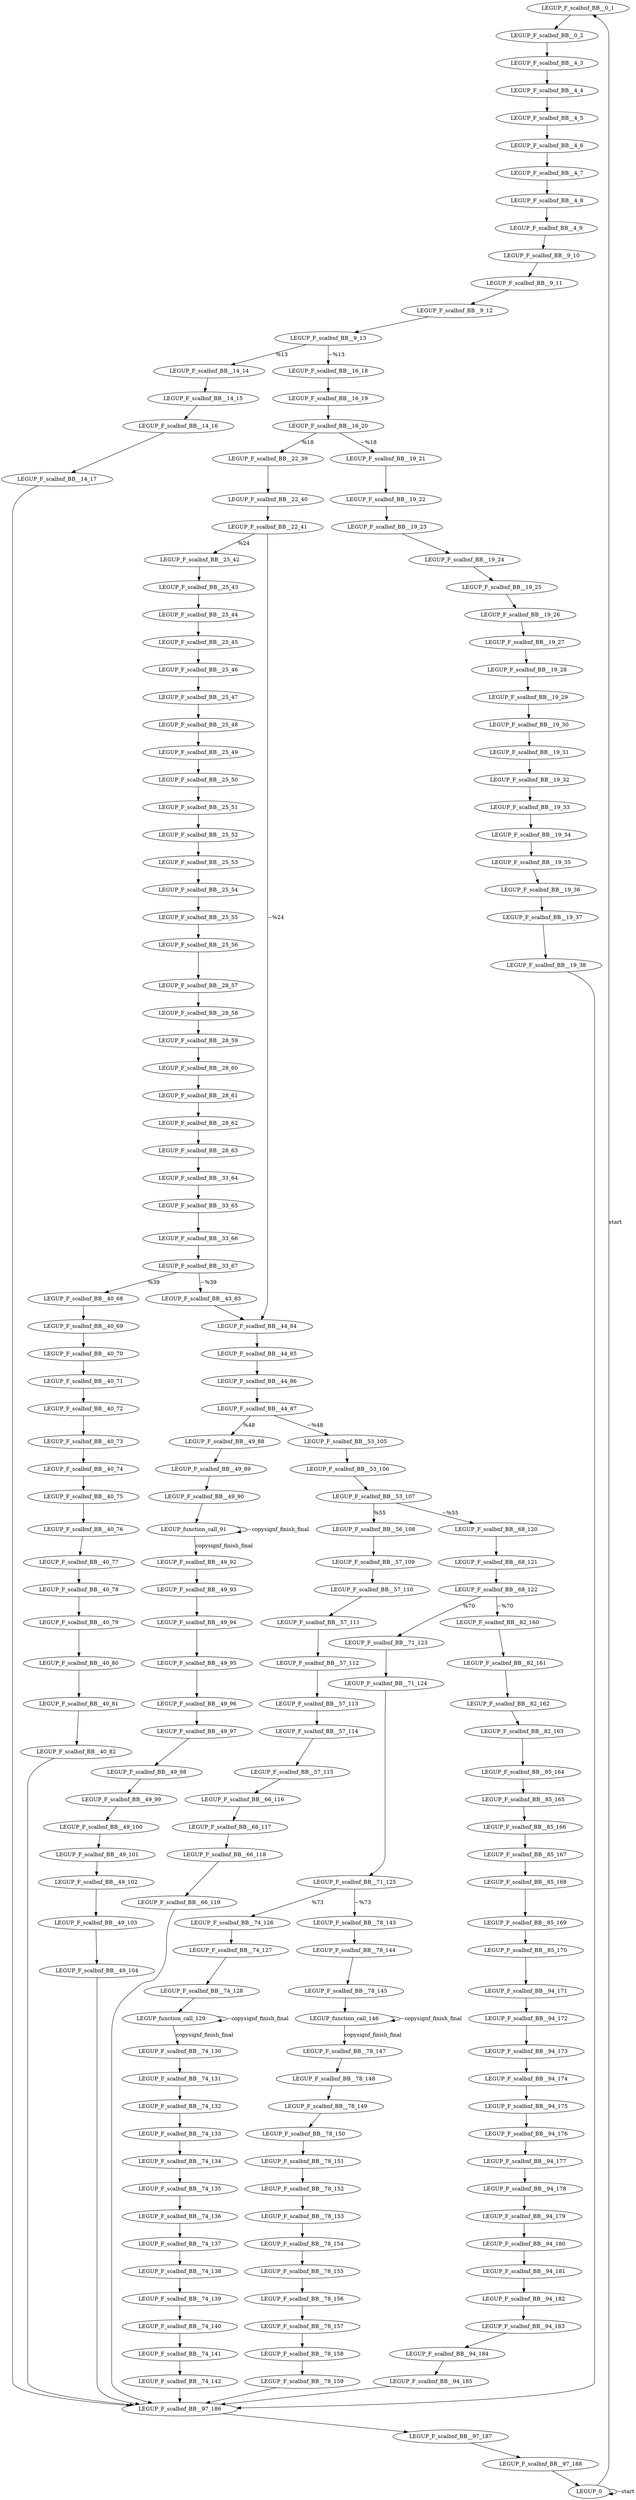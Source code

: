 digraph {
Node0x2ce14a0[label="LEGUP_F_scalbnf_BB__0_1"];
Node0x2ce1300[label="LEGUP_0"];
Node0x2ce1300 -> Node0x2ce14a0[label="start"];
Node0x2ce1300 -> Node0x2ce1300[label="~start"];
Node0x2ce3780[label="LEGUP_F_scalbnf_BB__0_2"];
Node0x2ce14a0 -> Node0x2ce3780;
Node0x2ce15f0[label="LEGUP_F_scalbnf_BB__4_3"];
Node0x2ce3780 -> Node0x2ce15f0;
Node0x2ce3870[label="LEGUP_F_scalbnf_BB__4_4"];
Node0x2ce15f0 -> Node0x2ce3870;
Node0x2ce3940[label="LEGUP_F_scalbnf_BB__4_5"];
Node0x2ce3870 -> Node0x2ce3940;
Node0x2d24c00[label="LEGUP_F_scalbnf_BB__4_6"];
Node0x2ce3940 -> Node0x2d24c00;
Node0x2d24cd0[label="LEGUP_F_scalbnf_BB__4_7"];
Node0x2d24c00 -> Node0x2d24cd0;
Node0x2d24da0[label="LEGUP_F_scalbnf_BB__4_8"];
Node0x2d24cd0 -> Node0x2d24da0;
Node0x2d24e70[label="LEGUP_F_scalbnf_BB__4_9"];
Node0x2d24da0 -> Node0x2d24e70;
Node0x2ce1740[label="LEGUP_F_scalbnf_BB__9_10"];
Node0x2d24e70 -> Node0x2ce1740;
Node0x2d25320[label="LEGUP_F_scalbnf_BB__9_11"];
Node0x2ce1740 -> Node0x2d25320;
Node0x2d253f0[label="LEGUP_F_scalbnf_BB__9_12"];
Node0x2d25320 -> Node0x2d253f0;
Node0x2d254c0[label="LEGUP_F_scalbnf_BB__9_13"];
Node0x2d253f0 -> Node0x2d254c0;
Node0x2ce1890[label="LEGUP_F_scalbnf_BB__14_14"];
Node0x2d254c0 -> Node0x2ce1890[label="%13"];
Node0x2ce19e0[label="LEGUP_F_scalbnf_BB__16_18"];
Node0x2d254c0 -> Node0x2ce19e0[label="~%13"];
Node0x2d256b0[label="LEGUP_F_scalbnf_BB__14_15"];
Node0x2ce1890 -> Node0x2d256b0;
Node0x2d25780[label="LEGUP_F_scalbnf_BB__14_16"];
Node0x2d256b0 -> Node0x2d25780;
Node0x2d25850[label="LEGUP_F_scalbnf_BB__14_17"];
Node0x2d25780 -> Node0x2d25850;
Node0x2ce3570[label="LEGUP_F_scalbnf_BB__97_186"];
Node0x2d25850 -> Node0x2ce3570;
Node0x2d25980[label="LEGUP_F_scalbnf_BB__16_19"];
Node0x2ce19e0 -> Node0x2d25980;
Node0x2d25a50[label="LEGUP_F_scalbnf_BB__16_20"];
Node0x2d25980 -> Node0x2d25a50;
Node0x2ce1c80[label="LEGUP_F_scalbnf_BB__22_39"];
Node0x2d25a50 -> Node0x2ce1c80[label="%18"];
Node0x2ce1b30[label="LEGUP_F_scalbnf_BB__19_21"];
Node0x2d25a50 -> Node0x2ce1b30[label="~%18"];
Node0x2d25bc0[label="LEGUP_F_scalbnf_BB__19_22"];
Node0x2ce1b30 -> Node0x2d25bc0;
Node0x2d25c90[label="LEGUP_F_scalbnf_BB__19_23"];
Node0x2d25bc0 -> Node0x2d25c90;
Node0x2d25d60[label="LEGUP_F_scalbnf_BB__19_24"];
Node0x2d25c90 -> Node0x2d25d60;
Node0x2d25e30[label="LEGUP_F_scalbnf_BB__19_25"];
Node0x2d25d60 -> Node0x2d25e30;
Node0x2d25f00[label="LEGUP_F_scalbnf_BB__19_26"];
Node0x2d25e30 -> Node0x2d25f00;
Node0x2d25fd0[label="LEGUP_F_scalbnf_BB__19_27"];
Node0x2d25f00 -> Node0x2d25fd0;
Node0x2d260a0[label="LEGUP_F_scalbnf_BB__19_28"];
Node0x2d25fd0 -> Node0x2d260a0;
Node0x2d26170[label="LEGUP_F_scalbnf_BB__19_29"];
Node0x2d260a0 -> Node0x2d26170;
Node0x2d26240[label="LEGUP_F_scalbnf_BB__19_30"];
Node0x2d26170 -> Node0x2d26240;
Node0x2d26310[label="LEGUP_F_scalbnf_BB__19_31"];
Node0x2d26240 -> Node0x2d26310;
Node0x2d263e0[label="LEGUP_F_scalbnf_BB__19_32"];
Node0x2d26310 -> Node0x2d263e0;
Node0x2d264b0[label="LEGUP_F_scalbnf_BB__19_33"];
Node0x2d263e0 -> Node0x2d264b0;
Node0x2d26580[label="LEGUP_F_scalbnf_BB__19_34"];
Node0x2d264b0 -> Node0x2d26580;
Node0x2d26680[label="LEGUP_F_scalbnf_BB__19_35"];
Node0x2d26580 -> Node0x2d26680;
Node0x2d26780[label="LEGUP_F_scalbnf_BB__19_36"];
Node0x2d26680 -> Node0x2d26780;
Node0x2d26880[label="LEGUP_F_scalbnf_BB__19_37"];
Node0x2d26780 -> Node0x2d26880;
Node0x2d26980[label="LEGUP_F_scalbnf_BB__19_38"];
Node0x2d26880 -> Node0x2d26980;
Node0x2d26980 -> Node0x2ce3570;
Node0x2d26e80[label="LEGUP_F_scalbnf_BB__22_40"];
Node0x2ce1c80 -> Node0x2d26e80;
Node0x2d26f50[label="LEGUP_F_scalbnf_BB__22_41"];
Node0x2d26e80 -> Node0x2d26f50;
Node0x2ce1dd0[label="LEGUP_F_scalbnf_BB__25_42"];
Node0x2d26f50 -> Node0x2ce1dd0[label="%24"];
Node0x2ce2460[label="LEGUP_F_scalbnf_BB__44_84"];
Node0x2d26f50 -> Node0x2ce2460[label="~%24"];
Node0x2d27120[label="LEGUP_F_scalbnf_BB__25_43"];
Node0x2ce1dd0 -> Node0x2d27120;
Node0x2d271f0[label="LEGUP_F_scalbnf_BB__25_44"];
Node0x2d27120 -> Node0x2d271f0;
Node0x2d272c0[label="LEGUP_F_scalbnf_BB__25_45"];
Node0x2d271f0 -> Node0x2d272c0;
Node0x2d27390[label="LEGUP_F_scalbnf_BB__25_46"];
Node0x2d272c0 -> Node0x2d27390;
Node0x2d27460[label="LEGUP_F_scalbnf_BB__25_47"];
Node0x2d27390 -> Node0x2d27460;
Node0x2d27560[label="LEGUP_F_scalbnf_BB__25_48"];
Node0x2d27460 -> Node0x2d27560;
Node0x2d27660[label="LEGUP_F_scalbnf_BB__25_49"];
Node0x2d27560 -> Node0x2d27660;
Node0x2d27760[label="LEGUP_F_scalbnf_BB__25_50"];
Node0x2d27660 -> Node0x2d27760;
Node0x2d27860[label="LEGUP_F_scalbnf_BB__25_51"];
Node0x2d27760 -> Node0x2d27860;
Node0x2d27960[label="LEGUP_F_scalbnf_BB__25_52"];
Node0x2d27860 -> Node0x2d27960;
Node0x2d27e40[label="LEGUP_F_scalbnf_BB__25_53"];
Node0x2d27960 -> Node0x2d27e40;
Node0x2d27f40[label="LEGUP_F_scalbnf_BB__25_54"];
Node0x2d27e40 -> Node0x2d27f40;
Node0x2d28040[label="LEGUP_F_scalbnf_BB__25_55"];
Node0x2d27f40 -> Node0x2d28040;
Node0x2d28140[label="LEGUP_F_scalbnf_BB__25_56"];
Node0x2d28040 -> Node0x2d28140;
Node0x2ce1f20[label="LEGUP_F_scalbnf_BB__28_57"];
Node0x2d28140 -> Node0x2ce1f20;
Node0x2d28350[label="LEGUP_F_scalbnf_BB__28_58"];
Node0x2ce1f20 -> Node0x2d28350;
Node0x2d28420[label="LEGUP_F_scalbnf_BB__28_59"];
Node0x2d28350 -> Node0x2d28420;
Node0x2d284f0[label="LEGUP_F_scalbnf_BB__28_60"];
Node0x2d28420 -> Node0x2d284f0;
Node0x2d285c0[label="LEGUP_F_scalbnf_BB__28_61"];
Node0x2d284f0 -> Node0x2d285c0;
Node0x2d286c0[label="LEGUP_F_scalbnf_BB__28_62"];
Node0x2d285c0 -> Node0x2d286c0;
Node0x2d287c0[label="LEGUP_F_scalbnf_BB__28_63"];
Node0x2d286c0 -> Node0x2d287c0;
Node0x2ce2070[label="LEGUP_F_scalbnf_BB__33_64"];
Node0x2d287c0 -> Node0x2ce2070;
Node0x2d25020[label="LEGUP_F_scalbnf_BB__33_65"];
Node0x2ce2070 -> Node0x2d25020;
Node0x2d25120[label="LEGUP_F_scalbnf_BB__33_66"];
Node0x2d25020 -> Node0x2d25120;
Node0x2d25220[label="LEGUP_F_scalbnf_BB__33_67"];
Node0x2d25120 -> Node0x2d25220;
Node0x2ce21c0[label="LEGUP_F_scalbnf_BB__40_68"];
Node0x2d25220 -> Node0x2ce21c0[label="%39"];
Node0x2ce2310[label="LEGUP_F_scalbnf_BB__43_83"];
Node0x2d25220 -> Node0x2ce2310[label="~%39"];
Node0x2d243e0[label="LEGUP_F_scalbnf_BB__40_69"];
Node0x2ce21c0 -> Node0x2d243e0;
Node0x2d244b0[label="LEGUP_F_scalbnf_BB__40_70"];
Node0x2d243e0 -> Node0x2d244b0;
Node0x2d24580[label="LEGUP_F_scalbnf_BB__40_71"];
Node0x2d244b0 -> Node0x2d24580;
Node0x2d24650[label="LEGUP_F_scalbnf_BB__40_72"];
Node0x2d24580 -> Node0x2d24650;
Node0x2d24720[label="LEGUP_F_scalbnf_BB__40_73"];
Node0x2d24650 -> Node0x2d24720;
Node0x2d24820[label="LEGUP_F_scalbnf_BB__40_74"];
Node0x2d24720 -> Node0x2d24820;
Node0x2d24920[label="LEGUP_F_scalbnf_BB__40_75"];
Node0x2d24820 -> Node0x2d24920;
Node0x2d24a20[label="LEGUP_F_scalbnf_BB__40_76"];
Node0x2d24920 -> Node0x2d24a20;
Node0x2d24b20[label="LEGUP_F_scalbnf_BB__40_77"];
Node0x2d24a20 -> Node0x2d24b20;
Node0x2d299c0[label="LEGUP_F_scalbnf_BB__40_78"];
Node0x2d24b20 -> Node0x2d299c0;
Node0x2d29ac0[label="LEGUP_F_scalbnf_BB__40_79"];
Node0x2d299c0 -> Node0x2d29ac0;
Node0x2d29bc0[label="LEGUP_F_scalbnf_BB__40_80"];
Node0x2d29ac0 -> Node0x2d29bc0;
Node0x2d29cc0[label="LEGUP_F_scalbnf_BB__40_81"];
Node0x2d29bc0 -> Node0x2d29cc0;
Node0x2d29dc0[label="LEGUP_F_scalbnf_BB__40_82"];
Node0x2d29cc0 -> Node0x2d29dc0;
Node0x2d29dc0 -> Node0x2ce3570;
Node0x2ce2310 -> Node0x2ce2460;
Node0x2d2a290[label="LEGUP_F_scalbnf_BB__44_85"];
Node0x2ce2460 -> Node0x2d2a290;
Node0x2d2a360[label="LEGUP_F_scalbnf_BB__44_86"];
Node0x2d2a290 -> Node0x2d2a360;
Node0x2d2a430[label="LEGUP_F_scalbnf_BB__44_87"];
Node0x2d2a360 -> Node0x2d2a430;
Node0x2ce25b0[label="LEGUP_F_scalbnf_BB__49_88"];
Node0x2d2a430 -> Node0x2ce25b0[label="%48"];
Node0x2ce2700[label="LEGUP_F_scalbnf_BB__53_105"];
Node0x2d2a430 -> Node0x2ce2700[label="~%48"];
Node0x2d2a6f0[label="LEGUP_F_scalbnf_BB__49_89"];
Node0x2ce25b0 -> Node0x2d2a6f0;
Node0x2d2a7c0[label="LEGUP_F_scalbnf_BB__49_90"];
Node0x2d2a6f0 -> Node0x2d2a7c0;
Node0x32dfc80[label="LEGUP_function_call_91"];
Node0x2d2a7c0 -> Node0x32dfc80;
Node0x2d2a890[label="LEGUP_F_scalbnf_BB__49_92"];
Node0x32dfc80 -> Node0x2d2a890[label="copysignf_finish_final"];
Node0x32dfc80 -> Node0x32dfc80[label="~copysignf_finish_final"];
Node0x2d2a960[label="LEGUP_F_scalbnf_BB__49_93"];
Node0x2d2a890 -> Node0x2d2a960;
Node0x2d2aa30[label="LEGUP_F_scalbnf_BB__49_94"];
Node0x2d2a960 -> Node0x2d2aa30;
Node0x2d2ab00[label="LEGUP_F_scalbnf_BB__49_95"];
Node0x2d2aa30 -> Node0x2d2ab00;
Node0x2d2ac00[label="LEGUP_F_scalbnf_BB__49_96"];
Node0x2d2ab00 -> Node0x2d2ac00;
Node0x2d2ad00[label="LEGUP_F_scalbnf_BB__49_97"];
Node0x2d2ac00 -> Node0x2d2ad00;
Node0x2d2ae00[label="LEGUP_F_scalbnf_BB__49_98"];
Node0x2d2ad00 -> Node0x2d2ae00;
Node0x2d2af00[label="LEGUP_F_scalbnf_BB__49_99"];
Node0x2d2ae00 -> Node0x2d2af00;
Node0x2d2b000[label="LEGUP_F_scalbnf_BB__49_100"];
Node0x2d2af00 -> Node0x2d2b000;
Node0x2d2b100[label="LEGUP_F_scalbnf_BB__49_101"];
Node0x2d2b000 -> Node0x2d2b100;
Node0x2d2b200[label="LEGUP_F_scalbnf_BB__49_102"];
Node0x2d2b100 -> Node0x2d2b200;
Node0x2d2b300[label="LEGUP_F_scalbnf_BB__49_103"];
Node0x2d2b200 -> Node0x2d2b300;
Node0x2d2b400[label="LEGUP_F_scalbnf_BB__49_104"];
Node0x2d2b300 -> Node0x2d2b400;
Node0x2d2b400 -> Node0x2ce3570;
Node0x2d2b670[label="LEGUP_F_scalbnf_BB__53_106"];
Node0x2ce2700 -> Node0x2d2b670;
Node0x2d2b740[label="LEGUP_F_scalbnf_BB__53_107"];
Node0x2d2b670 -> Node0x2d2b740;
Node0x2ce2850[label="LEGUP_F_scalbnf_BB__56_108"];
Node0x2d2b740 -> Node0x2ce2850[label="%55"];
Node0x2ce2c40[label="LEGUP_F_scalbnf_BB__68_120"];
Node0x2d2b740 -> Node0x2ce2c40[label="~%55"];
Node0x2ce29a0[label="LEGUP_F_scalbnf_BB__57_109"];
Node0x2ce2850 -> Node0x2ce29a0;
Node0x2d2b990[label="LEGUP_F_scalbnf_BB__57_110"];
Node0x2ce29a0 -> Node0x2d2b990;
Node0x2d2ba60[label="LEGUP_F_scalbnf_BB__57_111"];
Node0x2d2b990 -> Node0x2d2ba60;
Node0x2d2bb30[label="LEGUP_F_scalbnf_BB__57_112"];
Node0x2d2ba60 -> Node0x2d2bb30;
Node0x2d2bc00[label="LEGUP_F_scalbnf_BB__57_113"];
Node0x2d2bb30 -> Node0x2d2bc00;
Node0x2d2bcd0[label="LEGUP_F_scalbnf_BB__57_114"];
Node0x2d2bc00 -> Node0x2d2bcd0;
Node0x2d2bda0[label="LEGUP_F_scalbnf_BB__57_115"];
Node0x2d2bcd0 -> Node0x2d2bda0;
Node0x2ce2af0[label="LEGUP_F_scalbnf_BB__66_116"];
Node0x2d2bda0 -> Node0x2ce2af0;
Node0x2d2c0c0[label="LEGUP_F_scalbnf_BB__66_117"];
Node0x2ce2af0 -> Node0x2d2c0c0;
Node0x2d2c190[label="LEGUP_F_scalbnf_BB__66_118"];
Node0x2d2c0c0 -> Node0x2d2c190;
Node0x2d2c260[label="LEGUP_F_scalbnf_BB__66_119"];
Node0x2d2c190 -> Node0x2d2c260;
Node0x2d2c260 -> Node0x2ce3570;
Node0x2d2c3c0[label="LEGUP_F_scalbnf_BB__68_121"];
Node0x2ce2c40 -> Node0x2d2c3c0;
Node0x2d2c490[label="LEGUP_F_scalbnf_BB__68_122"];
Node0x2d2c3c0 -> Node0x2d2c490;
Node0x2ce2d90[label="LEGUP_F_scalbnf_BB__71_123"];
Node0x2d2c490 -> Node0x2ce2d90[label="%70"];
Node0x2ce3180[label="LEGUP_F_scalbnf_BB__82_160"];
Node0x2d2c490 -> Node0x2ce3180[label="~%70"];
Node0x2d26bc0[label="LEGUP_F_scalbnf_BB__71_124"];
Node0x2ce2d90 -> Node0x2d26bc0;
Node0x2d26cc0[label="LEGUP_F_scalbnf_BB__71_125"];
Node0x2d26bc0 -> Node0x2d26cc0;
Node0x2ce2ee0[label="LEGUP_F_scalbnf_BB__74_126"];
Node0x2d26cc0 -> Node0x2ce2ee0[label="%73"];
Node0x2ce3030[label="LEGUP_F_scalbnf_BB__78_143"];
Node0x2d26cc0 -> Node0x2ce3030[label="~%73"];
Node0x2d29fb0[label="LEGUP_F_scalbnf_BB__74_127"];
Node0x2ce2ee0 -> Node0x2d29fb0;
Node0x2d2a080[label="LEGUP_F_scalbnf_BB__74_128"];
Node0x2d29fb0 -> Node0x2d2a080;
Node0x32e3090[label="LEGUP_function_call_129"];
Node0x2d2a080 -> Node0x32e3090;
Node0x2d2a150[label="LEGUP_F_scalbnf_BB__74_130"];
Node0x32e3090 -> Node0x2d2a150[label="copysignf_finish_final"];
Node0x32e3090 -> Node0x32e3090[label="~copysignf_finish_final"];
Node0x2d2e6d0[label="LEGUP_F_scalbnf_BB__74_131"];
Node0x2d2a150 -> Node0x2d2e6d0;
Node0x2d2e7a0[label="LEGUP_F_scalbnf_BB__74_132"];
Node0x2d2e6d0 -> Node0x2d2e7a0;
Node0x2d2e870[label="LEGUP_F_scalbnf_BB__74_133"];
Node0x2d2e7a0 -> Node0x2d2e870;
Node0x2d2e970[label="LEGUP_F_scalbnf_BB__74_134"];
Node0x2d2e870 -> Node0x2d2e970;
Node0x2d2ea70[label="LEGUP_F_scalbnf_BB__74_135"];
Node0x2d2e970 -> Node0x2d2ea70;
Node0x2d2eb70[label="LEGUP_F_scalbnf_BB__74_136"];
Node0x2d2ea70 -> Node0x2d2eb70;
Node0x2d2ec70[label="LEGUP_F_scalbnf_BB__74_137"];
Node0x2d2eb70 -> Node0x2d2ec70;
Node0x2d2ed70[label="LEGUP_F_scalbnf_BB__74_138"];
Node0x2d2ec70 -> Node0x2d2ed70;
Node0x2d2ee70[label="LEGUP_F_scalbnf_BB__74_139"];
Node0x2d2ed70 -> Node0x2d2ee70;
Node0x2d2ef70[label="LEGUP_F_scalbnf_BB__74_140"];
Node0x2d2ee70 -> Node0x2d2ef70;
Node0x2d2f070[label="LEGUP_F_scalbnf_BB__74_141"];
Node0x2d2ef70 -> Node0x2d2f070;
Node0x2d2f170[label="LEGUP_F_scalbnf_BB__74_142"];
Node0x2d2f070 -> Node0x2d2f170;
Node0x2d2f170 -> Node0x2ce3570;
Node0x2d289a0[label="LEGUP_F_scalbnf_BB__78_144"];
Node0x2ce3030 -> Node0x2d289a0;
Node0x2d28a70[label="LEGUP_F_scalbnf_BB__78_145"];
Node0x2d289a0 -> Node0x2d28a70;
Node0x32e4da0[label="LEGUP_function_call_146"];
Node0x2d28a70 -> Node0x32e4da0;
Node0x2d28b40[label="LEGUP_F_scalbnf_BB__78_147"];
Node0x32e4da0 -> Node0x2d28b40[label="copysignf_finish_final"];
Node0x32e4da0 -> Node0x32e4da0[label="~copysignf_finish_final"];
Node0x2d28c10[label="LEGUP_F_scalbnf_BB__78_148"];
Node0x2d28b40 -> Node0x2d28c10;
Node0x2d28d10[label="LEGUP_F_scalbnf_BB__78_149"];
Node0x2d28c10 -> Node0x2d28d10;
Node0x2d28e10[label="LEGUP_F_scalbnf_BB__78_150"];
Node0x2d28d10 -> Node0x2d28e10;
Node0x2d28f10[label="LEGUP_F_scalbnf_BB__78_151"];
Node0x2d28e10 -> Node0x2d28f10;
Node0x2d29010[label="LEGUP_F_scalbnf_BB__78_152"];
Node0x2d28f10 -> Node0x2d29010;
Node0x2d29110[label="LEGUP_F_scalbnf_BB__78_153"];
Node0x2d29010 -> Node0x2d29110;
Node0x2d29210[label="LEGUP_F_scalbnf_BB__78_154"];
Node0x2d29110 -> Node0x2d29210;
Node0x2d29310[label="LEGUP_F_scalbnf_BB__78_155"];
Node0x2d29210 -> Node0x2d29310;
Node0x2d29410[label="LEGUP_F_scalbnf_BB__78_156"];
Node0x2d29310 -> Node0x2d29410;
Node0x2d29510[label="LEGUP_F_scalbnf_BB__78_157"];
Node0x2d29410 -> Node0x2d29510;
Node0x2d29610[label="LEGUP_F_scalbnf_BB__78_158"];
Node0x2d29510 -> Node0x2d29610;
Node0x2d29710[label="LEGUP_F_scalbnf_BB__78_159"];
Node0x2d29610 -> Node0x2d29710;
Node0x2d29710 -> Node0x2ce3570;
Node0x2ce4140[label="LEGUP_F_scalbnf_BB__82_161"];
Node0x2ce3180 -> Node0x2ce4140;
Node0x2ce4210[label="LEGUP_F_scalbnf_BB__82_162"];
Node0x2ce4140 -> Node0x2ce4210;
Node0x2ce42e0[label="LEGUP_F_scalbnf_BB__82_163"];
Node0x2ce4210 -> Node0x2ce42e0;
Node0x2ce32d0[label="LEGUP_F_scalbnf_BB__85_164"];
Node0x2ce42e0 -> Node0x2ce32d0;
Node0x2ce44f0[label="LEGUP_F_scalbnf_BB__85_165"];
Node0x2ce32d0 -> Node0x2ce44f0;
Node0x2ce45c0[label="LEGUP_F_scalbnf_BB__85_166"];
Node0x2ce44f0 -> Node0x2ce45c0;
Node0x2ce4690[label="LEGUP_F_scalbnf_BB__85_167"];
Node0x2ce45c0 -> Node0x2ce4690;
Node0x2ce4760[label="LEGUP_F_scalbnf_BB__85_168"];
Node0x2ce4690 -> Node0x2ce4760;
Node0x2ce4830[label="LEGUP_F_scalbnf_BB__85_169"];
Node0x2ce4760 -> Node0x2ce4830;
Node0x2ce4930[label="LEGUP_F_scalbnf_BB__85_170"];
Node0x2ce4830 -> Node0x2ce4930;
Node0x2ce3420[label="LEGUP_F_scalbnf_BB__94_171"];
Node0x2ce4930 -> Node0x2ce3420;
Node0x2ce4c50[label="LEGUP_F_scalbnf_BB__94_172"];
Node0x2ce3420 -> Node0x2ce4c50;
Node0x2ce4d20[label="LEGUP_F_scalbnf_BB__94_173"];
Node0x2ce4c50 -> Node0x2ce4d20;
Node0x2ce4df0[label="LEGUP_F_scalbnf_BB__94_174"];
Node0x2ce4d20 -> Node0x2ce4df0;
Node0x2ce4ec0[label="LEGUP_F_scalbnf_BB__94_175"];
Node0x2ce4df0 -> Node0x2ce4ec0;
Node0x2ce4f90[label="LEGUP_F_scalbnf_BB__94_176"];
Node0x2ce4ec0 -> Node0x2ce4f90;
Node0x2ce5090[label="LEGUP_F_scalbnf_BB__94_177"];
Node0x2ce4f90 -> Node0x2ce5090;
Node0x2ce5190[label="LEGUP_F_scalbnf_BB__94_178"];
Node0x2ce5090 -> Node0x2ce5190;
Node0x2ce5290[label="LEGUP_F_scalbnf_BB__94_179"];
Node0x2ce5190 -> Node0x2ce5290;
Node0x2ce5390[label="LEGUP_F_scalbnf_BB__94_180"];
Node0x2ce5290 -> Node0x2ce5390;
Node0x2ce5490[label="LEGUP_F_scalbnf_BB__94_181"];
Node0x2ce5390 -> Node0x2ce5490;
Node0x2ce5590[label="LEGUP_F_scalbnf_BB__94_182"];
Node0x2ce5490 -> Node0x2ce5590;
Node0x2ce5690[label="LEGUP_F_scalbnf_BB__94_183"];
Node0x2ce5590 -> Node0x2ce5690;
Node0x2ce5790[label="LEGUP_F_scalbnf_BB__94_184"];
Node0x2ce5690 -> Node0x2ce5790;
Node0x2ce5890[label="LEGUP_F_scalbnf_BB__94_185"];
Node0x2ce5790 -> Node0x2ce5890;
Node0x2ce5890 -> Node0x2ce3570;
Node0x2ce5aa0[label="LEGUP_F_scalbnf_BB__97_187"];
Node0x2ce3570 -> Node0x2ce5aa0;
Node0x2ce5b70[label="LEGUP_F_scalbnf_BB__97_188"];
Node0x2ce5aa0 -> Node0x2ce5b70;
Node0x2ce5b70 -> Node0x2ce1300;
}
